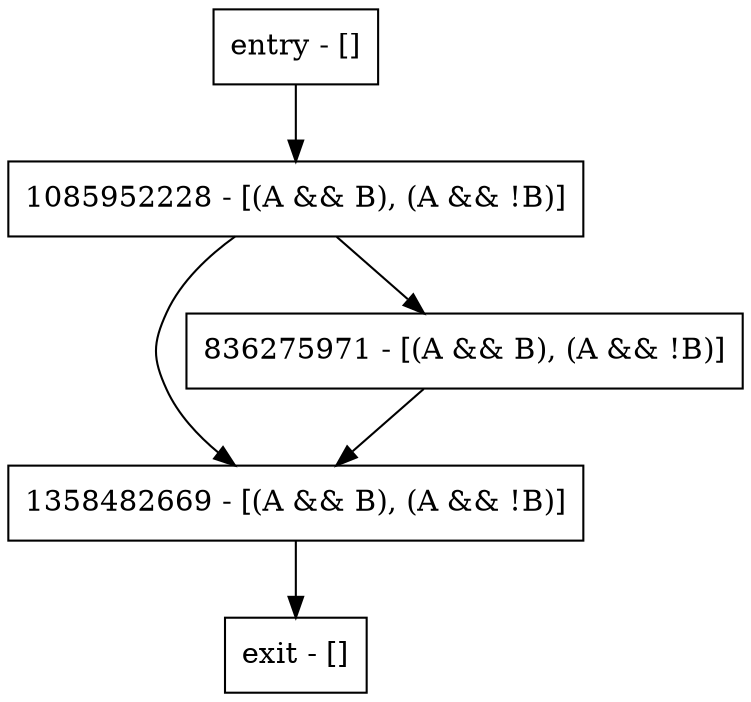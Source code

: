 digraph bar {
node [shape=record];
entry [label="entry - []"];
exit [label="exit - []"];
1358482669 [label="1358482669 - [(A && B), (A && !B)]"];
1085952228 [label="1085952228 - [(A && B), (A && !B)]"];
836275971 [label="836275971 - [(A && B), (A && !B)]"];
entry;
exit;
entry -> 1085952228;
1358482669 -> exit;
1085952228 -> 1358482669;
1085952228 -> 836275971;
836275971 -> 1358482669;
}
